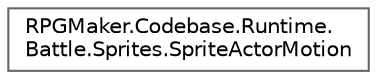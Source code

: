 digraph "クラス階層図"
{
 // LATEX_PDF_SIZE
  bgcolor="transparent";
  edge [fontname=Helvetica,fontsize=10,labelfontname=Helvetica,labelfontsize=10];
  node [fontname=Helvetica,fontsize=10,shape=box,height=0.2,width=0.4];
  rankdir="LR";
  Node0 [id="Node000000",label="RPGMaker.Codebase.Runtime.\lBattle.Sprites.SpriteActorMotion",height=0.2,width=0.4,color="grey40", fillcolor="white", style="filled",URL="$d6/d2e/class_r_p_g_maker_1_1_codebase_1_1_runtime_1_1_battle_1_1_sprites_1_1_sprite_actor_motion.html",tooltip="アニメーション用クラス"];
}
